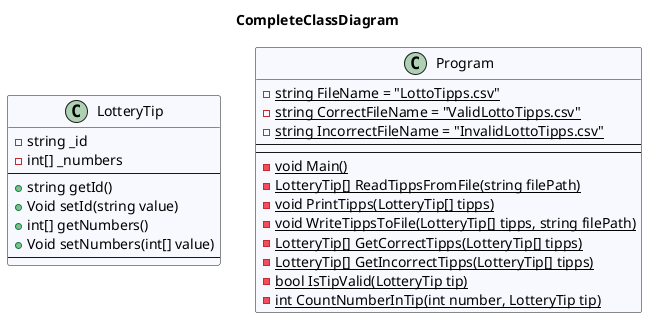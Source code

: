 @startuml CompleteClassDiagram
title CompleteClassDiagram
 class LotteryTip #GhostWhite {
- string _id
- int[] _numbers
---
+ string getId()
+ Void setId(string value)
+ int[] getNumbers()
+ Void setNumbers(int[] value)
---
}
 class Program #GhostWhite {
- {static} string FileName = "LottoTipps.csv"
- {static} string CorrectFileName = "ValidLottoTipps.csv"
- {static} string IncorrectFileName = "InvalidLottoTipps.csv"
---
---
- {static} void Main()
- {static} LotteryTip[] ReadTippsFromFile(string filePath)
- {static} void PrintTipps(LotteryTip[] tipps)
- {static} void WriteTippsToFile(LotteryTip[] tipps, string filePath)
- {static} LotteryTip[] GetCorrectTipps(LotteryTip[] tipps)
- {static} LotteryTip[] GetIncorrectTipps(LotteryTip[] tipps)
- {static} bool IsTipValid(LotteryTip tip)
- {static} int CountNumberInTip(int number, LotteryTip tip)
}
@enduml
